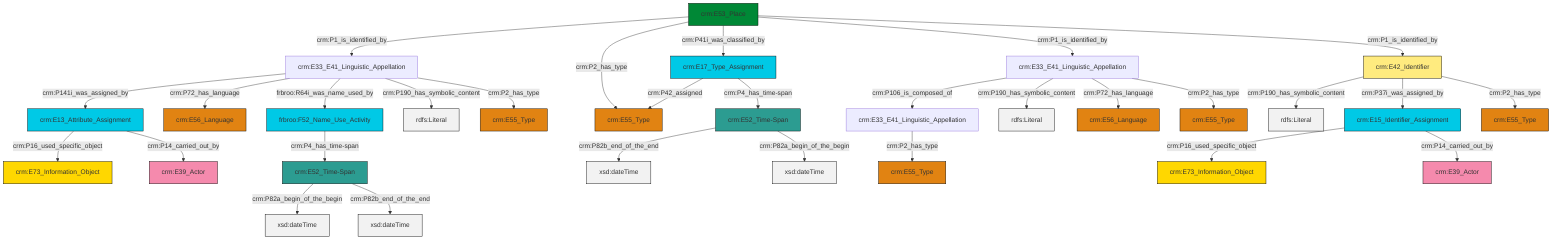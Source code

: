 graph TD
classDef Literal fill:#f2f2f2,stroke:#000000;
classDef CRM_Entity fill:#FFFFFF,stroke:#000000;
classDef Temporal_Entity fill:#00C9E6, stroke:#000000;
classDef Type fill:#E18312, stroke:#000000;
classDef Time-Span fill:#2C9C91, stroke:#000000;
classDef Appellation fill:#FFEB7F, stroke:#000000;
classDef Place fill:#008836, stroke:#000000;
classDef Persistent_Item fill:#B266B2, stroke:#000000;
classDef Conceptual_Object fill:#FFD700, stroke:#000000;
classDef Physical_Thing fill:#D2B48C, stroke:#000000;
classDef Actor fill:#f58aad, stroke:#000000;
classDef PC_Classes fill:#4ce600, stroke:#000000;
classDef Multi fill:#cccccc,stroke:#000000;

0["crm:E33_E41_Linguistic_Appellation"]:::Default -->|crm:P106_is_composed_of| 1["crm:E33_E41_Linguistic_Appellation"]:::Default
2["crm:E33_E41_Linguistic_Appellation"]:::Default -->|crm:P141i_was_assigned_by| 3["crm:E13_Attribute_Assignment"]:::Temporal_Entity
2["crm:E33_E41_Linguistic_Appellation"]:::Default -->|crm:P72_has_language| 4["crm:E56_Language"]:::Type
5["crm:E53_Place"]:::Place -->|crm:P1_is_identified_by| 2["crm:E33_E41_Linguistic_Appellation"]:::Default
6["crm:E17_Type_Assignment"]:::Temporal_Entity -->|crm:P42_assigned| 7["crm:E55_Type"]:::Type
2["crm:E33_E41_Linguistic_Appellation"]:::Default -->|frbroo:R64i_was_name_used_by| 8["frbroo:F52_Name_Use_Activity"]:::Temporal_Entity
0["crm:E33_E41_Linguistic_Appellation"]:::Default -->|crm:P190_has_symbolic_content| 10[rdfs:Literal]:::Literal
13["crm:E42_Identifier"]:::Appellation -->|crm:P190_has_symbolic_content| 14[rdfs:Literal]:::Literal
3["crm:E13_Attribute_Assignment"]:::Temporal_Entity -->|crm:P16_used_specific_object| 18["crm:E73_Information_Object"]:::Conceptual_Object
1["crm:E33_E41_Linguistic_Appellation"]:::Default -->|crm:P2_has_type| 20["crm:E55_Type"]:::Type
0["crm:E33_E41_Linguistic_Appellation"]:::Default -->|crm:P72_has_language| 23["crm:E56_Language"]:::Type
5["crm:E53_Place"]:::Place -->|crm:P2_has_type| 7["crm:E55_Type"]:::Type
21["crm:E52_Time-Span"]:::Time-Span -->|crm:P82a_begin_of_the_begin| 24[xsd:dateTime]:::Literal
2["crm:E33_E41_Linguistic_Appellation"]:::Default -->|crm:P190_has_symbolic_content| 32[rdfs:Literal]:::Literal
2["crm:E33_E41_Linguistic_Appellation"]:::Default -->|crm:P2_has_type| 28["crm:E55_Type"]:::Type
3["crm:E13_Attribute_Assignment"]:::Temporal_Entity -->|crm:P14_carried_out_by| 11["crm:E39_Actor"]:::Actor
21["crm:E52_Time-Span"]:::Time-Span -->|crm:P82b_end_of_the_end| 34[xsd:dateTime]:::Literal
5["crm:E53_Place"]:::Place -->|crm:P41i_was_classified_by| 6["crm:E17_Type_Assignment"]:::Temporal_Entity
36["crm:E52_Time-Span"]:::Time-Span -->|crm:P82b_end_of_the_end| 37[xsd:dateTime]:::Literal
13["crm:E42_Identifier"]:::Appellation -->|crm:P37i_was_assigned_by| 38["crm:E15_Identifier_Assignment"]:::Temporal_Entity
38["crm:E15_Identifier_Assignment"]:::Temporal_Entity -->|crm:P16_used_specific_object| 39["crm:E73_Information_Object"]:::Conceptual_Object
5["crm:E53_Place"]:::Place -->|crm:P1_is_identified_by| 0["crm:E33_E41_Linguistic_Appellation"]:::Default
5["crm:E53_Place"]:::Place -->|crm:P1_is_identified_by| 13["crm:E42_Identifier"]:::Appellation
0["crm:E33_E41_Linguistic_Appellation"]:::Default -->|crm:P2_has_type| 25["crm:E55_Type"]:::Type
36["crm:E52_Time-Span"]:::Time-Span -->|crm:P82a_begin_of_the_begin| 45[xsd:dateTime]:::Literal
38["crm:E15_Identifier_Assignment"]:::Temporal_Entity -->|crm:P14_carried_out_by| 30["crm:E39_Actor"]:::Actor
13["crm:E42_Identifier"]:::Appellation -->|crm:P2_has_type| 15["crm:E55_Type"]:::Type
6["crm:E17_Type_Assignment"]:::Temporal_Entity -->|crm:P4_has_time-span| 36["crm:E52_Time-Span"]:::Time-Span
8["frbroo:F52_Name_Use_Activity"]:::Temporal_Entity -->|crm:P4_has_time-span| 21["crm:E52_Time-Span"]:::Time-Span